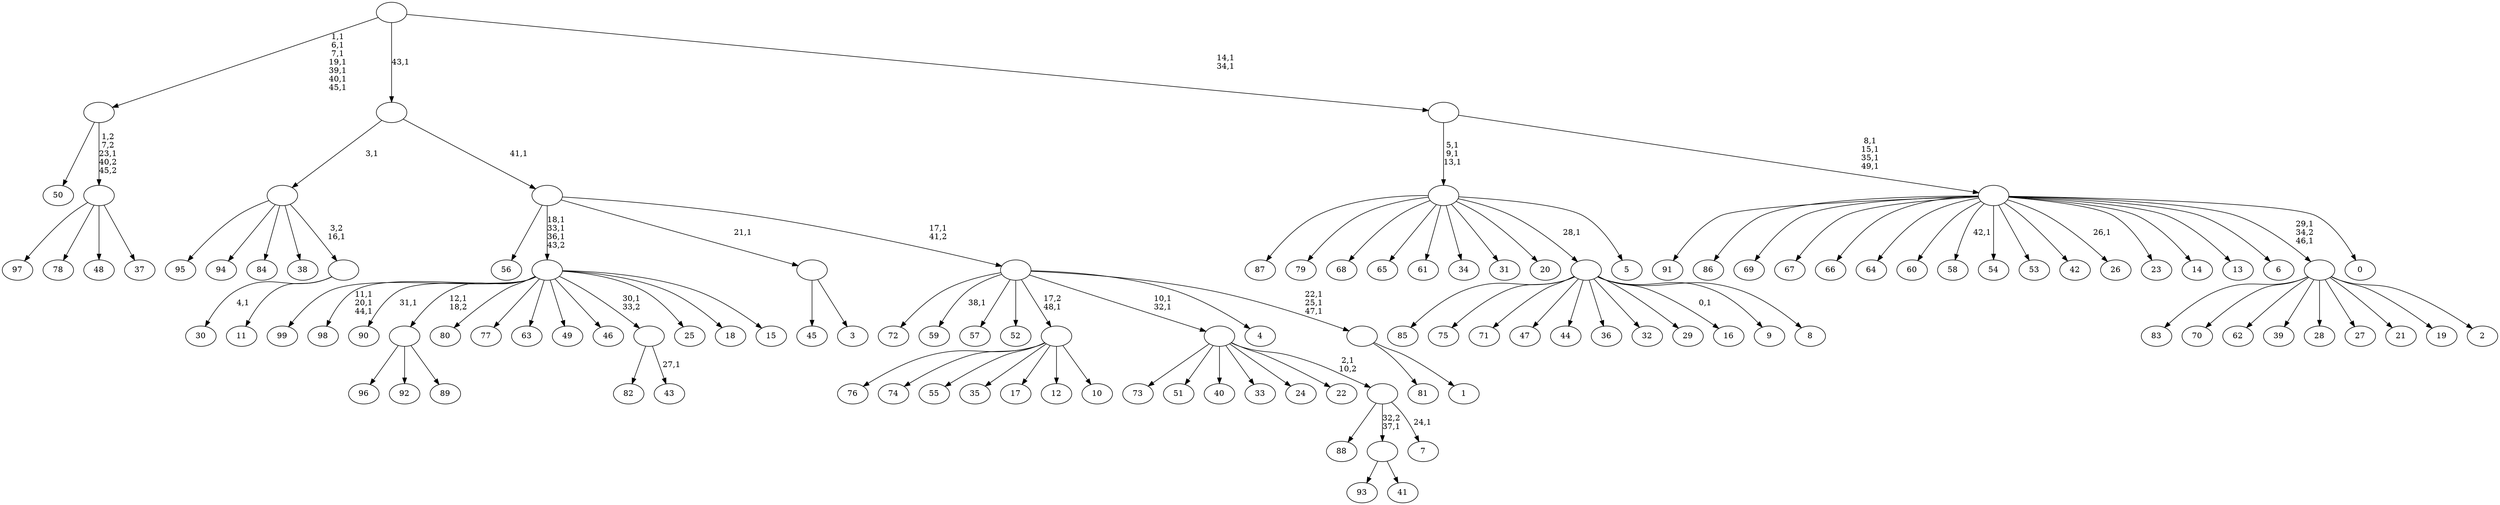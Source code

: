 digraph T {
	150 [label="99"]
	149 [label="98"]
	145 [label="97"]
	144 [label="96"]
	143 [label="95"]
	142 [label="94"]
	141 [label="93"]
	140 [label="92"]
	139 [label="91"]
	138 [label="90"]
	136 [label="89"]
	135 [label=""]
	134 [label="88"]
	133 [label="87"]
	132 [label="86"]
	131 [label="85"]
	130 [label="84"]
	129 [label="83"]
	128 [label="82"]
	127 [label="81"]
	126 [label="80"]
	125 [label="79"]
	124 [label="78"]
	123 [label="77"]
	122 [label="76"]
	121 [label="75"]
	120 [label="74"]
	119 [label="73"]
	118 [label="72"]
	117 [label="71"]
	116 [label="70"]
	115 [label="69"]
	114 [label="68"]
	113 [label="67"]
	112 [label="66"]
	111 [label="65"]
	110 [label="64"]
	109 [label="63"]
	108 [label="62"]
	107 [label="61"]
	106 [label="60"]
	105 [label="59"]
	103 [label="58"]
	101 [label="57"]
	100 [label="56"]
	99 [label="55"]
	98 [label="54"]
	97 [label="53"]
	96 [label="52"]
	95 [label="51"]
	94 [label="50"]
	93 [label="49"]
	92 [label="48"]
	91 [label="47"]
	90 [label="46"]
	89 [label="45"]
	88 [label="44"]
	87 [label="43"]
	85 [label=""]
	84 [label="42"]
	83 [label="41"]
	82 [label=""]
	81 [label="40"]
	80 [label="39"]
	79 [label="38"]
	78 [label="37"]
	77 [label=""]
	76 [label=""]
	69 [label="36"]
	68 [label="35"]
	67 [label="34"]
	66 [label="33"]
	65 [label="32"]
	64 [label="31"]
	63 [label="30"]
	61 [label="29"]
	60 [label="28"]
	59 [label="27"]
	58 [label="26"]
	56 [label="25"]
	55 [label="24"]
	54 [label="23"]
	53 [label="22"]
	52 [label="21"]
	51 [label="20"]
	50 [label="19"]
	49 [label="18"]
	48 [label="17"]
	47 [label="16"]
	45 [label="15"]
	44 [label=""]
	41 [label="14"]
	40 [label="13"]
	39 [label="12"]
	38 [label="11"]
	37 [label=""]
	36 [label=""]
	35 [label="10"]
	34 [label=""]
	33 [label="9"]
	32 [label="8"]
	31 [label=""]
	30 [label="7"]
	28 [label=""]
	27 [label=""]
	25 [label="6"]
	24 [label="5"]
	23 [label=""]
	20 [label="4"]
	19 [label="3"]
	18 [label=""]
	17 [label="2"]
	16 [label=""]
	14 [label="1"]
	13 [label=""]
	10 [label=""]
	9 [label=""]
	8 [label=""]
	7 [label="0"]
	6 [label=""]
	2 [label=""]
	0 [label=""]
	135 -> 144 [label=""]
	135 -> 140 [label=""]
	135 -> 136 [label=""]
	85 -> 87 [label="27,1"]
	85 -> 128 [label=""]
	82 -> 141 [label=""]
	82 -> 83 [label=""]
	77 -> 145 [label=""]
	77 -> 124 [label=""]
	77 -> 92 [label=""]
	77 -> 78 [label=""]
	76 -> 94 [label=""]
	76 -> 77 [label="1,2\n7,2\n23,1\n40,2\n45,2"]
	44 -> 138 [label="31,1"]
	44 -> 149 [label="11,1\n20,1\n44,1"]
	44 -> 150 [label=""]
	44 -> 135 [label="12,1\n18,2"]
	44 -> 126 [label=""]
	44 -> 123 [label=""]
	44 -> 109 [label=""]
	44 -> 93 [label=""]
	44 -> 90 [label=""]
	44 -> 85 [label="30,1\n33,2"]
	44 -> 56 [label=""]
	44 -> 49 [label=""]
	44 -> 45 [label=""]
	37 -> 63 [label="4,1"]
	37 -> 38 [label=""]
	36 -> 143 [label=""]
	36 -> 142 [label=""]
	36 -> 130 [label=""]
	36 -> 79 [label=""]
	36 -> 37 [label="3,2\n16,1"]
	34 -> 122 [label=""]
	34 -> 120 [label=""]
	34 -> 99 [label=""]
	34 -> 68 [label=""]
	34 -> 48 [label=""]
	34 -> 39 [label=""]
	34 -> 35 [label=""]
	31 -> 47 [label="0,1"]
	31 -> 131 [label=""]
	31 -> 121 [label=""]
	31 -> 117 [label=""]
	31 -> 91 [label=""]
	31 -> 88 [label=""]
	31 -> 69 [label=""]
	31 -> 65 [label=""]
	31 -> 61 [label=""]
	31 -> 33 [label=""]
	31 -> 32 [label=""]
	28 -> 30 [label="24,1"]
	28 -> 134 [label=""]
	28 -> 82 [label="32,2\n37,1"]
	27 -> 119 [label=""]
	27 -> 95 [label=""]
	27 -> 81 [label=""]
	27 -> 66 [label=""]
	27 -> 55 [label=""]
	27 -> 53 [label=""]
	27 -> 28 [label="2,1\n10,2"]
	23 -> 133 [label=""]
	23 -> 125 [label=""]
	23 -> 114 [label=""]
	23 -> 111 [label=""]
	23 -> 107 [label=""]
	23 -> 67 [label=""]
	23 -> 64 [label=""]
	23 -> 51 [label=""]
	23 -> 31 [label="28,1"]
	23 -> 24 [label=""]
	18 -> 89 [label=""]
	18 -> 19 [label=""]
	16 -> 129 [label=""]
	16 -> 116 [label=""]
	16 -> 108 [label=""]
	16 -> 80 [label=""]
	16 -> 60 [label=""]
	16 -> 59 [label=""]
	16 -> 52 [label=""]
	16 -> 50 [label=""]
	16 -> 17 [label=""]
	13 -> 127 [label=""]
	13 -> 14 [label=""]
	10 -> 13 [label="22,1\n25,1\n47,1"]
	10 -> 27 [label="10,1\n32,1"]
	10 -> 105 [label="38,1"]
	10 -> 118 [label=""]
	10 -> 101 [label=""]
	10 -> 96 [label=""]
	10 -> 34 [label="17,2\n48,1"]
	10 -> 20 [label=""]
	9 -> 44 [label="18,1\n33,1\n36,1\n43,2"]
	9 -> 100 [label=""]
	9 -> 18 [label="21,1"]
	9 -> 10 [label="17,1\n41,2"]
	8 -> 36 [label="3,1"]
	8 -> 9 [label="41,1"]
	6 -> 16 [label="29,1\n34,2\n46,1"]
	6 -> 58 [label="26,1"]
	6 -> 103 [label="42,1"]
	6 -> 139 [label=""]
	6 -> 132 [label=""]
	6 -> 115 [label=""]
	6 -> 113 [label=""]
	6 -> 112 [label=""]
	6 -> 110 [label=""]
	6 -> 106 [label=""]
	6 -> 98 [label=""]
	6 -> 97 [label=""]
	6 -> 84 [label=""]
	6 -> 54 [label=""]
	6 -> 41 [label=""]
	6 -> 40 [label=""]
	6 -> 25 [label=""]
	6 -> 7 [label=""]
	2 -> 6 [label="8,1\n15,1\n35,1\n49,1"]
	2 -> 23 [label="5,1\n9,1\n13,1"]
	0 -> 2 [label="14,1\n34,1"]
	0 -> 76 [label="1,1\n6,1\n7,1\n19,1\n39,1\n40,1\n45,1"]
	0 -> 8 [label="43,1"]
}
